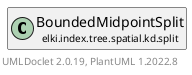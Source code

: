@startuml
    remove .*\.(Instance|Par|Parameterizer|Factory)$
    set namespaceSeparator none
    hide empty fields
    hide empty methods

    class "<size:14>BoundedMidpointSplit.Par\n<size:10>elki.index.tree.spatial.kd.split" as elki.index.tree.spatial.kd.split.BoundedMidpointSplit.Par [[BoundedMidpointSplit.Par.html]] {
        +make(): BoundedMidpointSplit
    }

    interface "<size:14>Parameterizer\n<size:10>elki.utilities.optionhandling" as elki.utilities.optionhandling.Parameterizer [[../../../../../utilities/optionhandling/Parameterizer.html]] {
        {abstract} +make(): Object
    }
    class "<size:14>BoundedMidpointSplit\n<size:10>elki.index.tree.spatial.kd.split" as elki.index.tree.spatial.kd.split.BoundedMidpointSplit [[BoundedMidpointSplit.html]]

    elki.utilities.optionhandling.Parameterizer <|.. elki.index.tree.spatial.kd.split.BoundedMidpointSplit.Par
    elki.index.tree.spatial.kd.split.BoundedMidpointSplit +-- elki.index.tree.spatial.kd.split.BoundedMidpointSplit.Par

    center footer UMLDoclet 2.0.19, PlantUML 1.2022.8
@enduml

